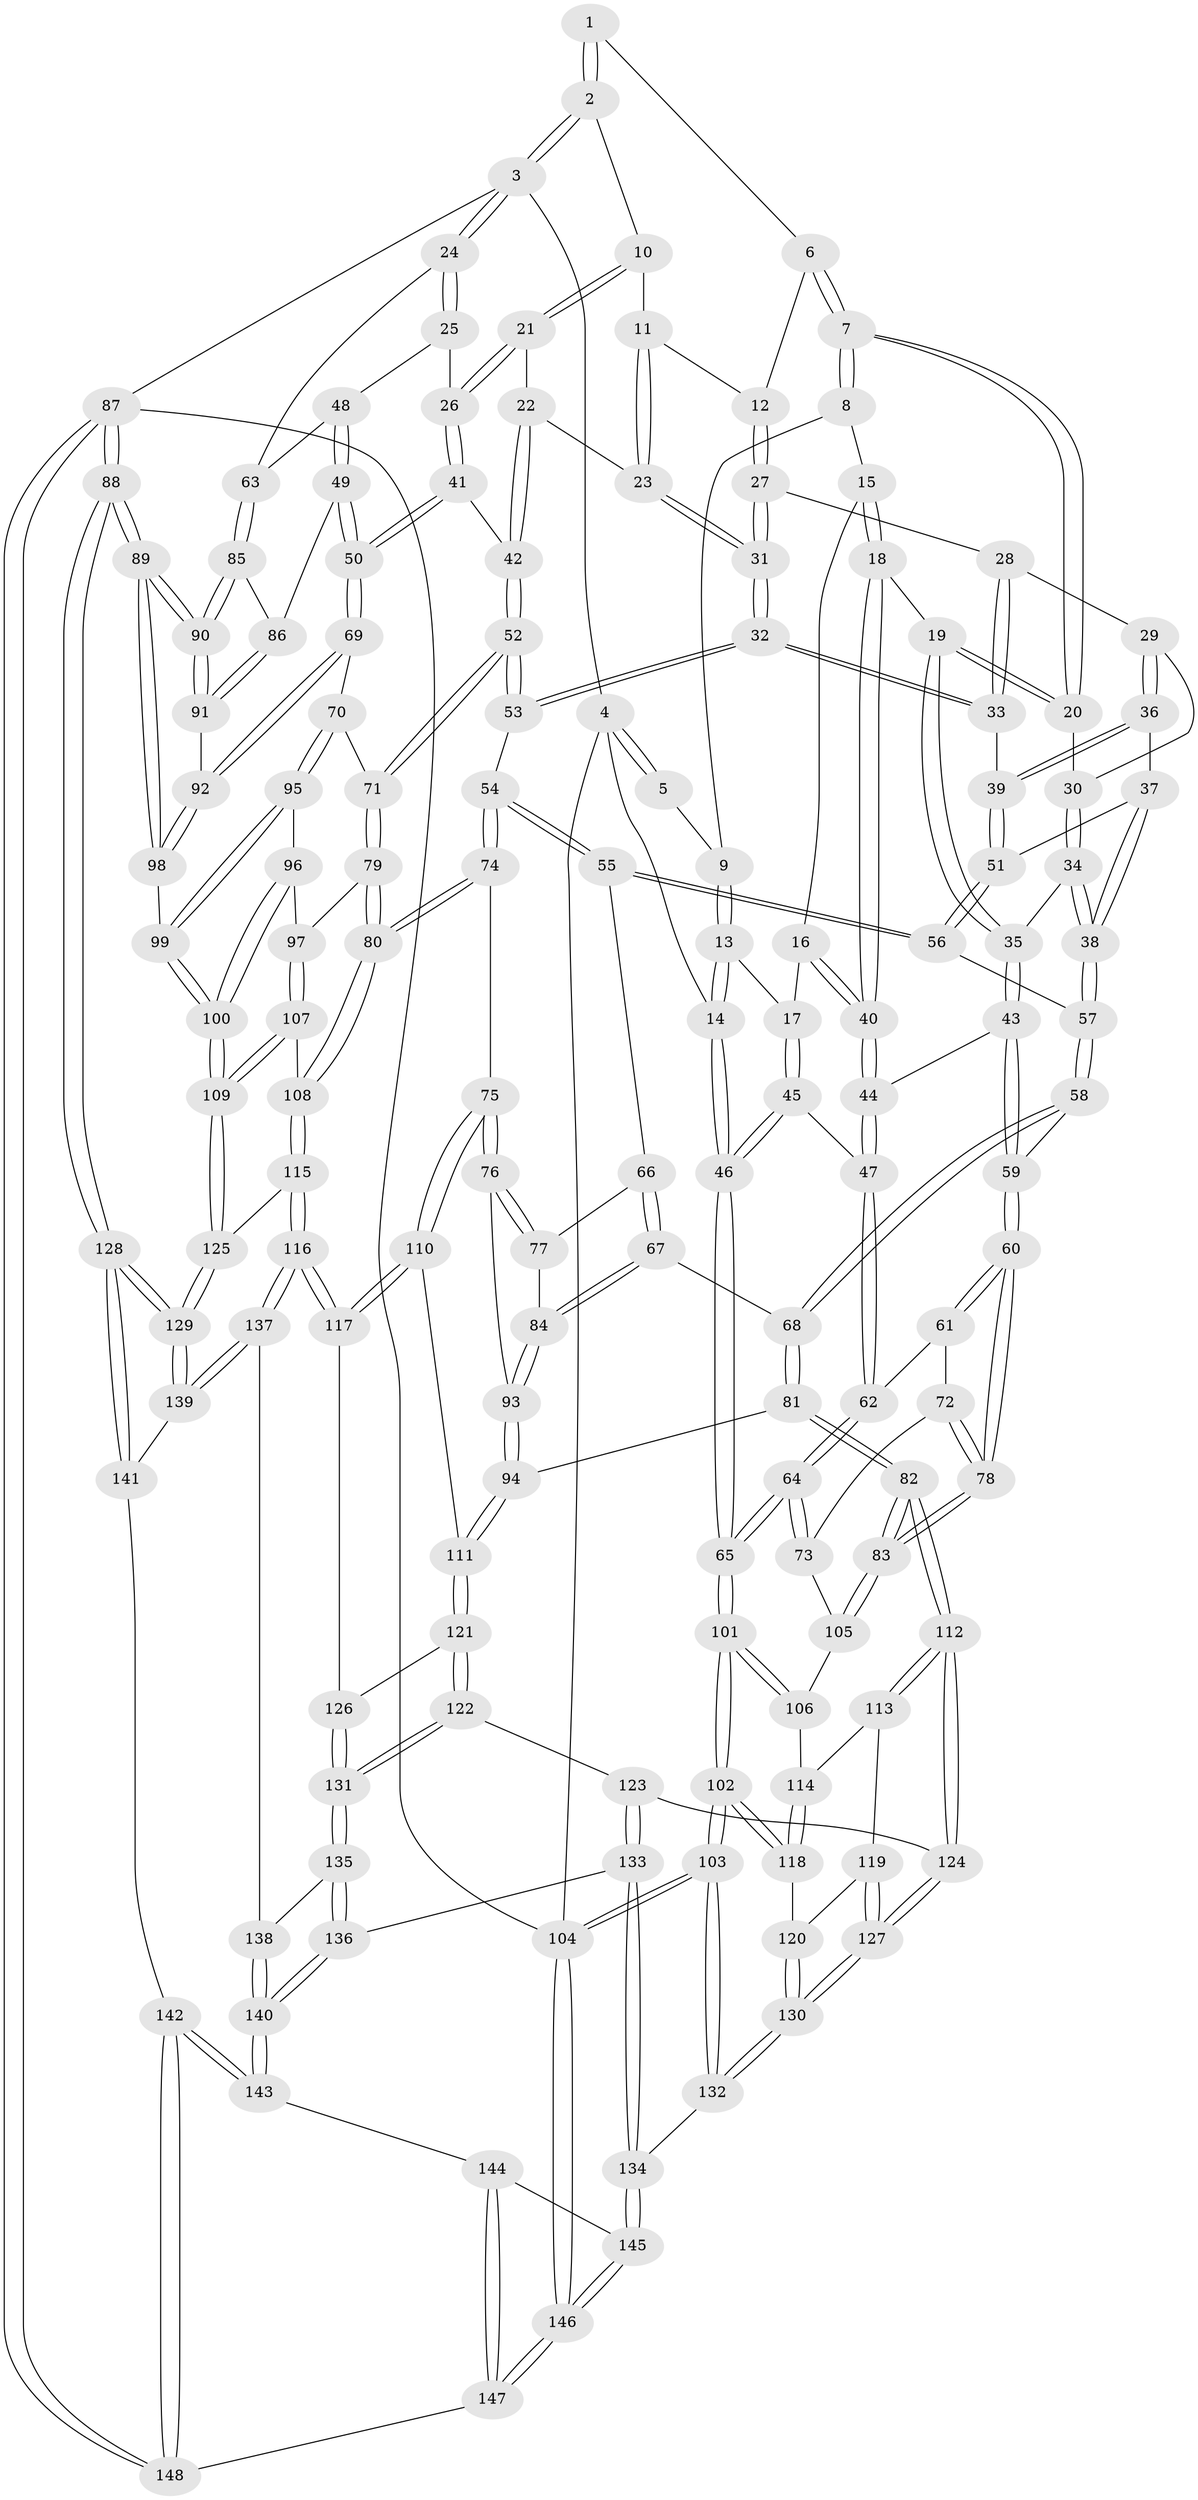 // coarse degree distribution, {3: 0.14130434782608695, 6: 0.08695652173913043, 5: 0.29347826086956524, 4: 0.4782608695652174}
// Generated by graph-tools (version 1.1) at 2025/24/03/03/25 07:24:32]
// undirected, 148 vertices, 367 edges
graph export_dot {
graph [start="1"]
  node [color=gray90,style=filled];
  1 [pos="+0.44644828673395703+0"];
  2 [pos="+0.9699107255094551+0"];
  3 [pos="+1+0"];
  4 [pos="+0+0"];
  5 [pos="+0+0"];
  6 [pos="+0.43326621124419634+0"];
  7 [pos="+0.3069729269686413+0.10272158415496774"];
  8 [pos="+0.1402395758754917+0.06004079092501462"];
  9 [pos="+0.12759507464251696+0.049058532053233087"];
  10 [pos="+0.7967228605454515+0"];
  11 [pos="+0.659374875709126+0.08451106565538817"];
  12 [pos="+0.5119781936806834+0.10513235149885929"];
  13 [pos="+0.06408430189081143+0.15543611694543924"];
  14 [pos="+0+0"];
  15 [pos="+0.142660871711042+0.07341688652949276"];
  16 [pos="+0.11355182227188482+0.20759372764977346"];
  17 [pos="+0.0722660085772198+0.21181792518053458"];
  18 [pos="+0.18712947146528625+0.20683861152756527"];
  19 [pos="+0.2758499377379912+0.16971321966176192"];
  20 [pos="+0.3066443658202221+0.137350890480986"];
  21 [pos="+0.7190459799766669+0.195293833595894"];
  22 [pos="+0.6977512401570495+0.20026312827611686"];
  23 [pos="+0.6357318648967689+0.20523648457011126"];
  24 [pos="+1+0"];
  25 [pos="+0.7861991749285492+0.22085648697505672"];
  26 [pos="+0.7680409010512608+0.22427135233632778"];
  27 [pos="+0.5138111103746383+0.1229139232187337"];
  28 [pos="+0.5118767423756123+0.12610073666572183"];
  29 [pos="+0.374609934874897+0.19159198791599383"];
  30 [pos="+0.3302793707708081+0.16075196921515603"];
  31 [pos="+0.6323724059214298+0.20712507604928784"];
  32 [pos="+0.6093363777137113+0.2809434365419285"];
  33 [pos="+0.49097766156079864+0.2090677296351393"];
  34 [pos="+0.32273923500974405+0.29960713194127286"];
  35 [pos="+0.2775440680111349+0.24579092391198695"];
  36 [pos="+0.37852632677668263+0.19882409499519302"];
  37 [pos="+0.3601394408211363+0.2649306235851068"];
  38 [pos="+0.326786803644587+0.3084130081212912"];
  39 [pos="+0.4558930837421174+0.26031969096078167"];
  40 [pos="+0.17959795398824693+0.21615576585975496"];
  41 [pos="+0.748456435478429+0.3327580502797512"];
  42 [pos="+0.7184857198085074+0.33599110307301483"];
  43 [pos="+0.21147247842855488+0.30058819443638307"];
  44 [pos="+0.18550747067000828+0.2677628108749391"];
  45 [pos="+0.03779321303194606+0.2515734798292507"];
  46 [pos="+0+0.23523730376913937"];
  47 [pos="+0.07935830266726+0.31684941504618275"];
  48 [pos="+0.8631666483323556+0.30879825512931475"];
  49 [pos="+0.8382861493864852+0.36960075649260665"];
  50 [pos="+0.826350617410533+0.3747593665857469"];
  51 [pos="+0.4570934774422623+0.2817117026153327"];
  52 [pos="+0.6487143032689183+0.3536051920191732"];
  53 [pos="+0.6061337412122015+0.3158576176988324"];
  54 [pos="+0.4934871928863819+0.34681271919955026"];
  55 [pos="+0.4896793394783602+0.3458115251183278"];
  56 [pos="+0.46353050880657926+0.31470345243204195"];
  57 [pos="+0.32667245725473554+0.3270604906642474"];
  58 [pos="+0.30471211916182755+0.35780323588672874"];
  59 [pos="+0.23329333651006925+0.3635336863020073"];
  60 [pos="+0.2138201836773889+0.38480347982360474"];
  61 [pos="+0.11054163581774754+0.3568582116256716"];
  62 [pos="+0.07955053685918752+0.3189640433892337"];
  63 [pos="+1+0"];
  64 [pos="+0+0.4436983244663927"];
  65 [pos="+0+0.4907597623625478"];
  66 [pos="+0.47651410738815486+0.3592999272127401"];
  67 [pos="+0.3452434918093755+0.4075323727972966"];
  68 [pos="+0.34000422599126273+0.4064863892608851"];
  69 [pos="+0.8065983568362527+0.4298449794398775"];
  70 [pos="+0.7716050341591942+0.4520506712929205"];
  71 [pos="+0.65034903776722+0.39391238184267835"];
  72 [pos="+0.09242453628434384+0.41215474703311017"];
  73 [pos="+0.027210448047918123+0.4512033385338147"];
  74 [pos="+0.550514171890807+0.5146031314789511"];
  75 [pos="+0.5031311667131118+0.5286183235054464"];
  76 [pos="+0.4667846382439399+0.505281750586538"];
  77 [pos="+0.44230686882361586+0.4254737299141653"];
  78 [pos="+0.19308323040807868+0.4854324907881188"];
  79 [pos="+0.6315855681668696+0.46455123990234815"];
  80 [pos="+0.5536070917259834+0.5152943233948521"];
  81 [pos="+0.30230800291181364+0.5450766877088622"];
  82 [pos="+0.22443024318114443+0.5726529869105954"];
  83 [pos="+0.1938683208807936+0.5181163650235142"];
  84 [pos="+0.3970448722216874+0.44350003873612376"];
  85 [pos="+1+0.22345261502271824"];
  86 [pos="+0.9103626379930783+0.39759778892007774"];
  87 [pos="+1+1"];
  88 [pos="+1+1"];
  89 [pos="+1+0.6812831822256847"];
  90 [pos="+1+0.6011457007749232"];
  91 [pos="+0.9466382648898667+0.4785991132546045"];
  92 [pos="+0.8549312497757067+0.5118528147723697"];
  93 [pos="+0.40222160189345235+0.4950507663664245"];
  94 [pos="+0.3189294711159895+0.5467587954598917"];
  95 [pos="+0.766380051879474+0.45999833986691085"];
  96 [pos="+0.7520635120292902+0.47183138517634776"];
  97 [pos="+0.6989240032607715+0.5069805589289754"];
  98 [pos="+0.8322397123837642+0.5923494007317179"];
  99 [pos="+0.8073092351335559+0.6033531053400699"];
  100 [pos="+0.7802467855103571+0.6212536387104322"];
  101 [pos="+0+0.5036972986478668"];
  102 [pos="+0+0.5621715105556399"];
  103 [pos="+0+1"];
  104 [pos="+0+1"];
  105 [pos="+0.10821491660653557+0.5034303076757441"];
  106 [pos="+0.0593263265351736+0.5437981264843895"];
  107 [pos="+0.7151890640878834+0.5725040320594106"];
  108 [pos="+0.5940092134414708+0.5881549467615053"];
  109 [pos="+0.7731880122947441+0.6263982998699315"];
  110 [pos="+0.45492271034950615+0.5959766315101998"];
  111 [pos="+0.40629576333880013+0.6005568306185227"];
  112 [pos="+0.2222913767863248+0.5797266325426554"];
  113 [pos="+0.08562271913673829+0.597570081986794"];
  114 [pos="+0.07348396992733872+0.5920597291048302"];
  115 [pos="+0.5917814504247046+0.7203332594187355"];
  116 [pos="+0.5649522639370955+0.7417730799755942"];
  117 [pos="+0.5043273462651261+0.6979325903998951"];
  118 [pos="+0+0.6043333653882514"];
  119 [pos="+0.06724388580021068+0.6420358061417482"];
  120 [pos="+0.02247029929400808+0.6605230138869069"];
  121 [pos="+0.39414875534773736+0.6369392277856969"];
  122 [pos="+0.32233830317246825+0.7043362421945154"];
  123 [pos="+0.2588815741487405+0.6560161364524215"];
  124 [pos="+0.22255826824337324+0.6055396826267059"];
  125 [pos="+0.7503298313447102+0.7065575202341867"];
  126 [pos="+0.4239900064652417+0.702443521599069"];
  127 [pos="+0.14020164088639517+0.7033950432690605"];
  128 [pos="+1+1"];
  129 [pos="+0.8766683790879184+0.8880795117337699"];
  130 [pos="+0.10143587901073842+0.7796196056519878"];
  131 [pos="+0.3486264359519842+0.7488893978436963"];
  132 [pos="+0.09646094606499872+0.809830744115992"];
  133 [pos="+0.21368051601542842+0.8535437129378884"];
  134 [pos="+0.19742761348787385+0.864314727152293"];
  135 [pos="+0.3487037092517759+0.7502629377603452"];
  136 [pos="+0.31621239501746556+0.8176503703451241"];
  137 [pos="+0.5606470955552111+0.757697624414743"];
  138 [pos="+0.453329146391922+0.7961660315230392"];
  139 [pos="+0.573205668542497+0.8209154769828929"];
  140 [pos="+0.4018577330526763+0.9003185177849965"];
  141 [pos="+0.5679932663313957+0.8623591461467709"];
  142 [pos="+0.48065635745400553+0.9950562245453928"];
  143 [pos="+0.4038185830201589+0.9064243747724414"];
  144 [pos="+0.2504523025342917+0.9597560832578935"];
  145 [pos="+0.20080997360478997+0.8811211319697173"];
  146 [pos="+0+1"];
  147 [pos="+0.295546441095357+1"];
  148 [pos="+0.49189427558113713+1"];
  1 -- 2;
  1 -- 2;
  1 -- 6;
  2 -- 3;
  2 -- 3;
  2 -- 10;
  3 -- 4;
  3 -- 24;
  3 -- 24;
  3 -- 87;
  4 -- 5;
  4 -- 5;
  4 -- 14;
  4 -- 104;
  5 -- 9;
  6 -- 7;
  6 -- 7;
  6 -- 12;
  7 -- 8;
  7 -- 8;
  7 -- 20;
  7 -- 20;
  8 -- 9;
  8 -- 15;
  9 -- 13;
  9 -- 13;
  10 -- 11;
  10 -- 21;
  10 -- 21;
  11 -- 12;
  11 -- 23;
  11 -- 23;
  12 -- 27;
  12 -- 27;
  13 -- 14;
  13 -- 14;
  13 -- 17;
  14 -- 46;
  14 -- 46;
  15 -- 16;
  15 -- 18;
  15 -- 18;
  16 -- 17;
  16 -- 40;
  16 -- 40;
  17 -- 45;
  17 -- 45;
  18 -- 19;
  18 -- 40;
  18 -- 40;
  19 -- 20;
  19 -- 20;
  19 -- 35;
  19 -- 35;
  20 -- 30;
  21 -- 22;
  21 -- 26;
  21 -- 26;
  22 -- 23;
  22 -- 42;
  22 -- 42;
  23 -- 31;
  23 -- 31;
  24 -- 25;
  24 -- 25;
  24 -- 63;
  25 -- 26;
  25 -- 48;
  26 -- 41;
  26 -- 41;
  27 -- 28;
  27 -- 31;
  27 -- 31;
  28 -- 29;
  28 -- 33;
  28 -- 33;
  29 -- 30;
  29 -- 36;
  29 -- 36;
  30 -- 34;
  30 -- 34;
  31 -- 32;
  31 -- 32;
  32 -- 33;
  32 -- 33;
  32 -- 53;
  32 -- 53;
  33 -- 39;
  34 -- 35;
  34 -- 38;
  34 -- 38;
  35 -- 43;
  35 -- 43;
  36 -- 37;
  36 -- 39;
  36 -- 39;
  37 -- 38;
  37 -- 38;
  37 -- 51;
  38 -- 57;
  38 -- 57;
  39 -- 51;
  39 -- 51;
  40 -- 44;
  40 -- 44;
  41 -- 42;
  41 -- 50;
  41 -- 50;
  42 -- 52;
  42 -- 52;
  43 -- 44;
  43 -- 59;
  43 -- 59;
  44 -- 47;
  44 -- 47;
  45 -- 46;
  45 -- 46;
  45 -- 47;
  46 -- 65;
  46 -- 65;
  47 -- 62;
  47 -- 62;
  48 -- 49;
  48 -- 49;
  48 -- 63;
  49 -- 50;
  49 -- 50;
  49 -- 86;
  50 -- 69;
  50 -- 69;
  51 -- 56;
  51 -- 56;
  52 -- 53;
  52 -- 53;
  52 -- 71;
  52 -- 71;
  53 -- 54;
  54 -- 55;
  54 -- 55;
  54 -- 74;
  54 -- 74;
  55 -- 56;
  55 -- 56;
  55 -- 66;
  56 -- 57;
  57 -- 58;
  57 -- 58;
  58 -- 59;
  58 -- 68;
  58 -- 68;
  59 -- 60;
  59 -- 60;
  60 -- 61;
  60 -- 61;
  60 -- 78;
  60 -- 78;
  61 -- 62;
  61 -- 72;
  62 -- 64;
  62 -- 64;
  63 -- 85;
  63 -- 85;
  64 -- 65;
  64 -- 65;
  64 -- 73;
  64 -- 73;
  65 -- 101;
  65 -- 101;
  66 -- 67;
  66 -- 67;
  66 -- 77;
  67 -- 68;
  67 -- 84;
  67 -- 84;
  68 -- 81;
  68 -- 81;
  69 -- 70;
  69 -- 92;
  69 -- 92;
  70 -- 71;
  70 -- 95;
  70 -- 95;
  71 -- 79;
  71 -- 79;
  72 -- 73;
  72 -- 78;
  72 -- 78;
  73 -- 105;
  74 -- 75;
  74 -- 80;
  74 -- 80;
  75 -- 76;
  75 -- 76;
  75 -- 110;
  75 -- 110;
  76 -- 77;
  76 -- 77;
  76 -- 93;
  77 -- 84;
  78 -- 83;
  78 -- 83;
  79 -- 80;
  79 -- 80;
  79 -- 97;
  80 -- 108;
  80 -- 108;
  81 -- 82;
  81 -- 82;
  81 -- 94;
  82 -- 83;
  82 -- 83;
  82 -- 112;
  82 -- 112;
  83 -- 105;
  83 -- 105;
  84 -- 93;
  84 -- 93;
  85 -- 86;
  85 -- 90;
  85 -- 90;
  86 -- 91;
  86 -- 91;
  87 -- 88;
  87 -- 88;
  87 -- 148;
  87 -- 148;
  87 -- 104;
  88 -- 89;
  88 -- 89;
  88 -- 128;
  88 -- 128;
  89 -- 90;
  89 -- 90;
  89 -- 98;
  89 -- 98;
  90 -- 91;
  90 -- 91;
  91 -- 92;
  92 -- 98;
  92 -- 98;
  93 -- 94;
  93 -- 94;
  94 -- 111;
  94 -- 111;
  95 -- 96;
  95 -- 99;
  95 -- 99;
  96 -- 97;
  96 -- 100;
  96 -- 100;
  97 -- 107;
  97 -- 107;
  98 -- 99;
  99 -- 100;
  99 -- 100;
  100 -- 109;
  100 -- 109;
  101 -- 102;
  101 -- 102;
  101 -- 106;
  101 -- 106;
  102 -- 103;
  102 -- 103;
  102 -- 118;
  102 -- 118;
  103 -- 104;
  103 -- 104;
  103 -- 132;
  103 -- 132;
  104 -- 146;
  104 -- 146;
  105 -- 106;
  106 -- 114;
  107 -- 108;
  107 -- 109;
  107 -- 109;
  108 -- 115;
  108 -- 115;
  109 -- 125;
  109 -- 125;
  110 -- 111;
  110 -- 117;
  110 -- 117;
  111 -- 121;
  111 -- 121;
  112 -- 113;
  112 -- 113;
  112 -- 124;
  112 -- 124;
  113 -- 114;
  113 -- 119;
  114 -- 118;
  114 -- 118;
  115 -- 116;
  115 -- 116;
  115 -- 125;
  116 -- 117;
  116 -- 117;
  116 -- 137;
  116 -- 137;
  117 -- 126;
  118 -- 120;
  119 -- 120;
  119 -- 127;
  119 -- 127;
  120 -- 130;
  120 -- 130;
  121 -- 122;
  121 -- 122;
  121 -- 126;
  122 -- 123;
  122 -- 131;
  122 -- 131;
  123 -- 124;
  123 -- 133;
  123 -- 133;
  124 -- 127;
  124 -- 127;
  125 -- 129;
  125 -- 129;
  126 -- 131;
  126 -- 131;
  127 -- 130;
  127 -- 130;
  128 -- 129;
  128 -- 129;
  128 -- 141;
  128 -- 141;
  129 -- 139;
  129 -- 139;
  130 -- 132;
  130 -- 132;
  131 -- 135;
  131 -- 135;
  132 -- 134;
  133 -- 134;
  133 -- 134;
  133 -- 136;
  134 -- 145;
  134 -- 145;
  135 -- 136;
  135 -- 136;
  135 -- 138;
  136 -- 140;
  136 -- 140;
  137 -- 138;
  137 -- 139;
  137 -- 139;
  138 -- 140;
  138 -- 140;
  139 -- 141;
  140 -- 143;
  140 -- 143;
  141 -- 142;
  142 -- 143;
  142 -- 143;
  142 -- 148;
  142 -- 148;
  143 -- 144;
  144 -- 145;
  144 -- 147;
  144 -- 147;
  145 -- 146;
  145 -- 146;
  146 -- 147;
  146 -- 147;
  147 -- 148;
}

